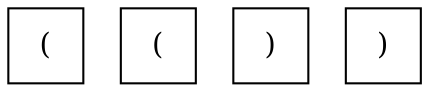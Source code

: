 digraph {
	node [shape=square]
	0 [label="("]
	1 [label="("]
	2 [label=")"]
	3 [label=")"]
	{
		graph [rank=same]
		0
		1
		2
		3
	}
}